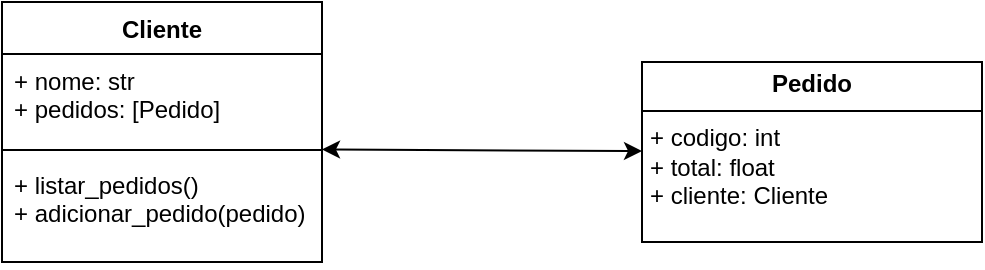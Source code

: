<mxfile version="26.1.3">
  <diagram id="C5RBs43oDa-KdzZeNtuy" name="Page-1">
    <mxGraphModel dx="3635" dy="538" grid="1" gridSize="10" guides="1" tooltips="1" connect="1" arrows="1" fold="1" page="1" pageScale="1" pageWidth="827" pageHeight="1169" math="0" shadow="0">
      <root>
        <mxCell id="WIyWlLk6GJQsqaUBKTNV-0" />
        <mxCell id="WIyWlLk6GJQsqaUBKTNV-1" parent="WIyWlLk6GJQsqaUBKTNV-0" />
        <mxCell id="yCArdkWCoWQxOjeQ6b6s-4" value="Cliente" style="swimlane;fontStyle=1;align=center;verticalAlign=top;childLayout=stackLayout;horizontal=1;startSize=26;horizontalStack=0;resizeParent=1;resizeParentMax=0;resizeLast=0;collapsible=1;marginBottom=0;whiteSpace=wrap;html=1;" vertex="1" parent="WIyWlLk6GJQsqaUBKTNV-1">
          <mxGeometry x="-2320" y="50" width="160" height="130" as="geometry" />
        </mxCell>
        <mxCell id="yCArdkWCoWQxOjeQ6b6s-5" value="+ nome: str&lt;div&gt;+ pedidos: [Pedido]&lt;/div&gt;" style="text;strokeColor=none;fillColor=none;align=left;verticalAlign=top;spacingLeft=4;spacingRight=4;overflow=hidden;rotatable=0;points=[[0,0.5],[1,0.5]];portConstraint=eastwest;whiteSpace=wrap;html=1;" vertex="1" parent="yCArdkWCoWQxOjeQ6b6s-4">
          <mxGeometry y="26" width="160" height="44" as="geometry" />
        </mxCell>
        <mxCell id="yCArdkWCoWQxOjeQ6b6s-6" value="" style="line;strokeWidth=1;fillColor=none;align=left;verticalAlign=middle;spacingTop=-1;spacingLeft=3;spacingRight=3;rotatable=0;labelPosition=right;points=[];portConstraint=eastwest;strokeColor=inherit;" vertex="1" parent="yCArdkWCoWQxOjeQ6b6s-4">
          <mxGeometry y="70" width="160" height="8" as="geometry" />
        </mxCell>
        <mxCell id="yCArdkWCoWQxOjeQ6b6s-7" value="+ listar_pedidos()&lt;div&gt;+ adicionar_pedido(pedido)&lt;/div&gt;" style="text;strokeColor=none;fillColor=none;align=left;verticalAlign=top;spacingLeft=4;spacingRight=4;overflow=hidden;rotatable=0;points=[[0,0.5],[1,0.5]];portConstraint=eastwest;whiteSpace=wrap;html=1;" vertex="1" parent="yCArdkWCoWQxOjeQ6b6s-4">
          <mxGeometry y="78" width="160" height="52" as="geometry" />
        </mxCell>
        <mxCell id="yCArdkWCoWQxOjeQ6b6s-11" value="&lt;p style=&quot;margin:0px;margin-top:4px;text-align:center;&quot;&gt;&lt;b&gt;Pedido&lt;/b&gt;&lt;/p&gt;&lt;hr size=&quot;1&quot; style=&quot;border-style:solid;&quot;&gt;&lt;p style=&quot;margin:0px;margin-left:4px;&quot;&gt;+ codigo: int&lt;/p&gt;&lt;p style=&quot;margin:0px;margin-left:4px;&quot;&gt;+ total: float&lt;/p&gt;&lt;p style=&quot;margin:0px;margin-left:4px;&quot;&gt;+ cliente: Cliente&lt;/p&gt;" style="verticalAlign=top;align=left;overflow=fill;html=1;whiteSpace=wrap;" vertex="1" parent="WIyWlLk6GJQsqaUBKTNV-1">
          <mxGeometry x="-2000" y="80" width="170" height="90" as="geometry" />
        </mxCell>
        <mxCell id="yCArdkWCoWQxOjeQ6b6s-12" value="" style="endArrow=classic;startArrow=classic;html=1;rounded=0;exitX=1.016;exitY=1.084;exitDx=0;exitDy=0;exitPerimeter=0;" edge="1" parent="WIyWlLk6GJQsqaUBKTNV-1" target="yCArdkWCoWQxOjeQ6b6s-11">
          <mxGeometry width="50" height="50" relative="1" as="geometry">
            <mxPoint x="-2160" y="123.696" as="sourcePoint" />
            <mxPoint x="-1932.56" y="200" as="targetPoint" />
          </mxGeometry>
        </mxCell>
      </root>
    </mxGraphModel>
  </diagram>
</mxfile>
